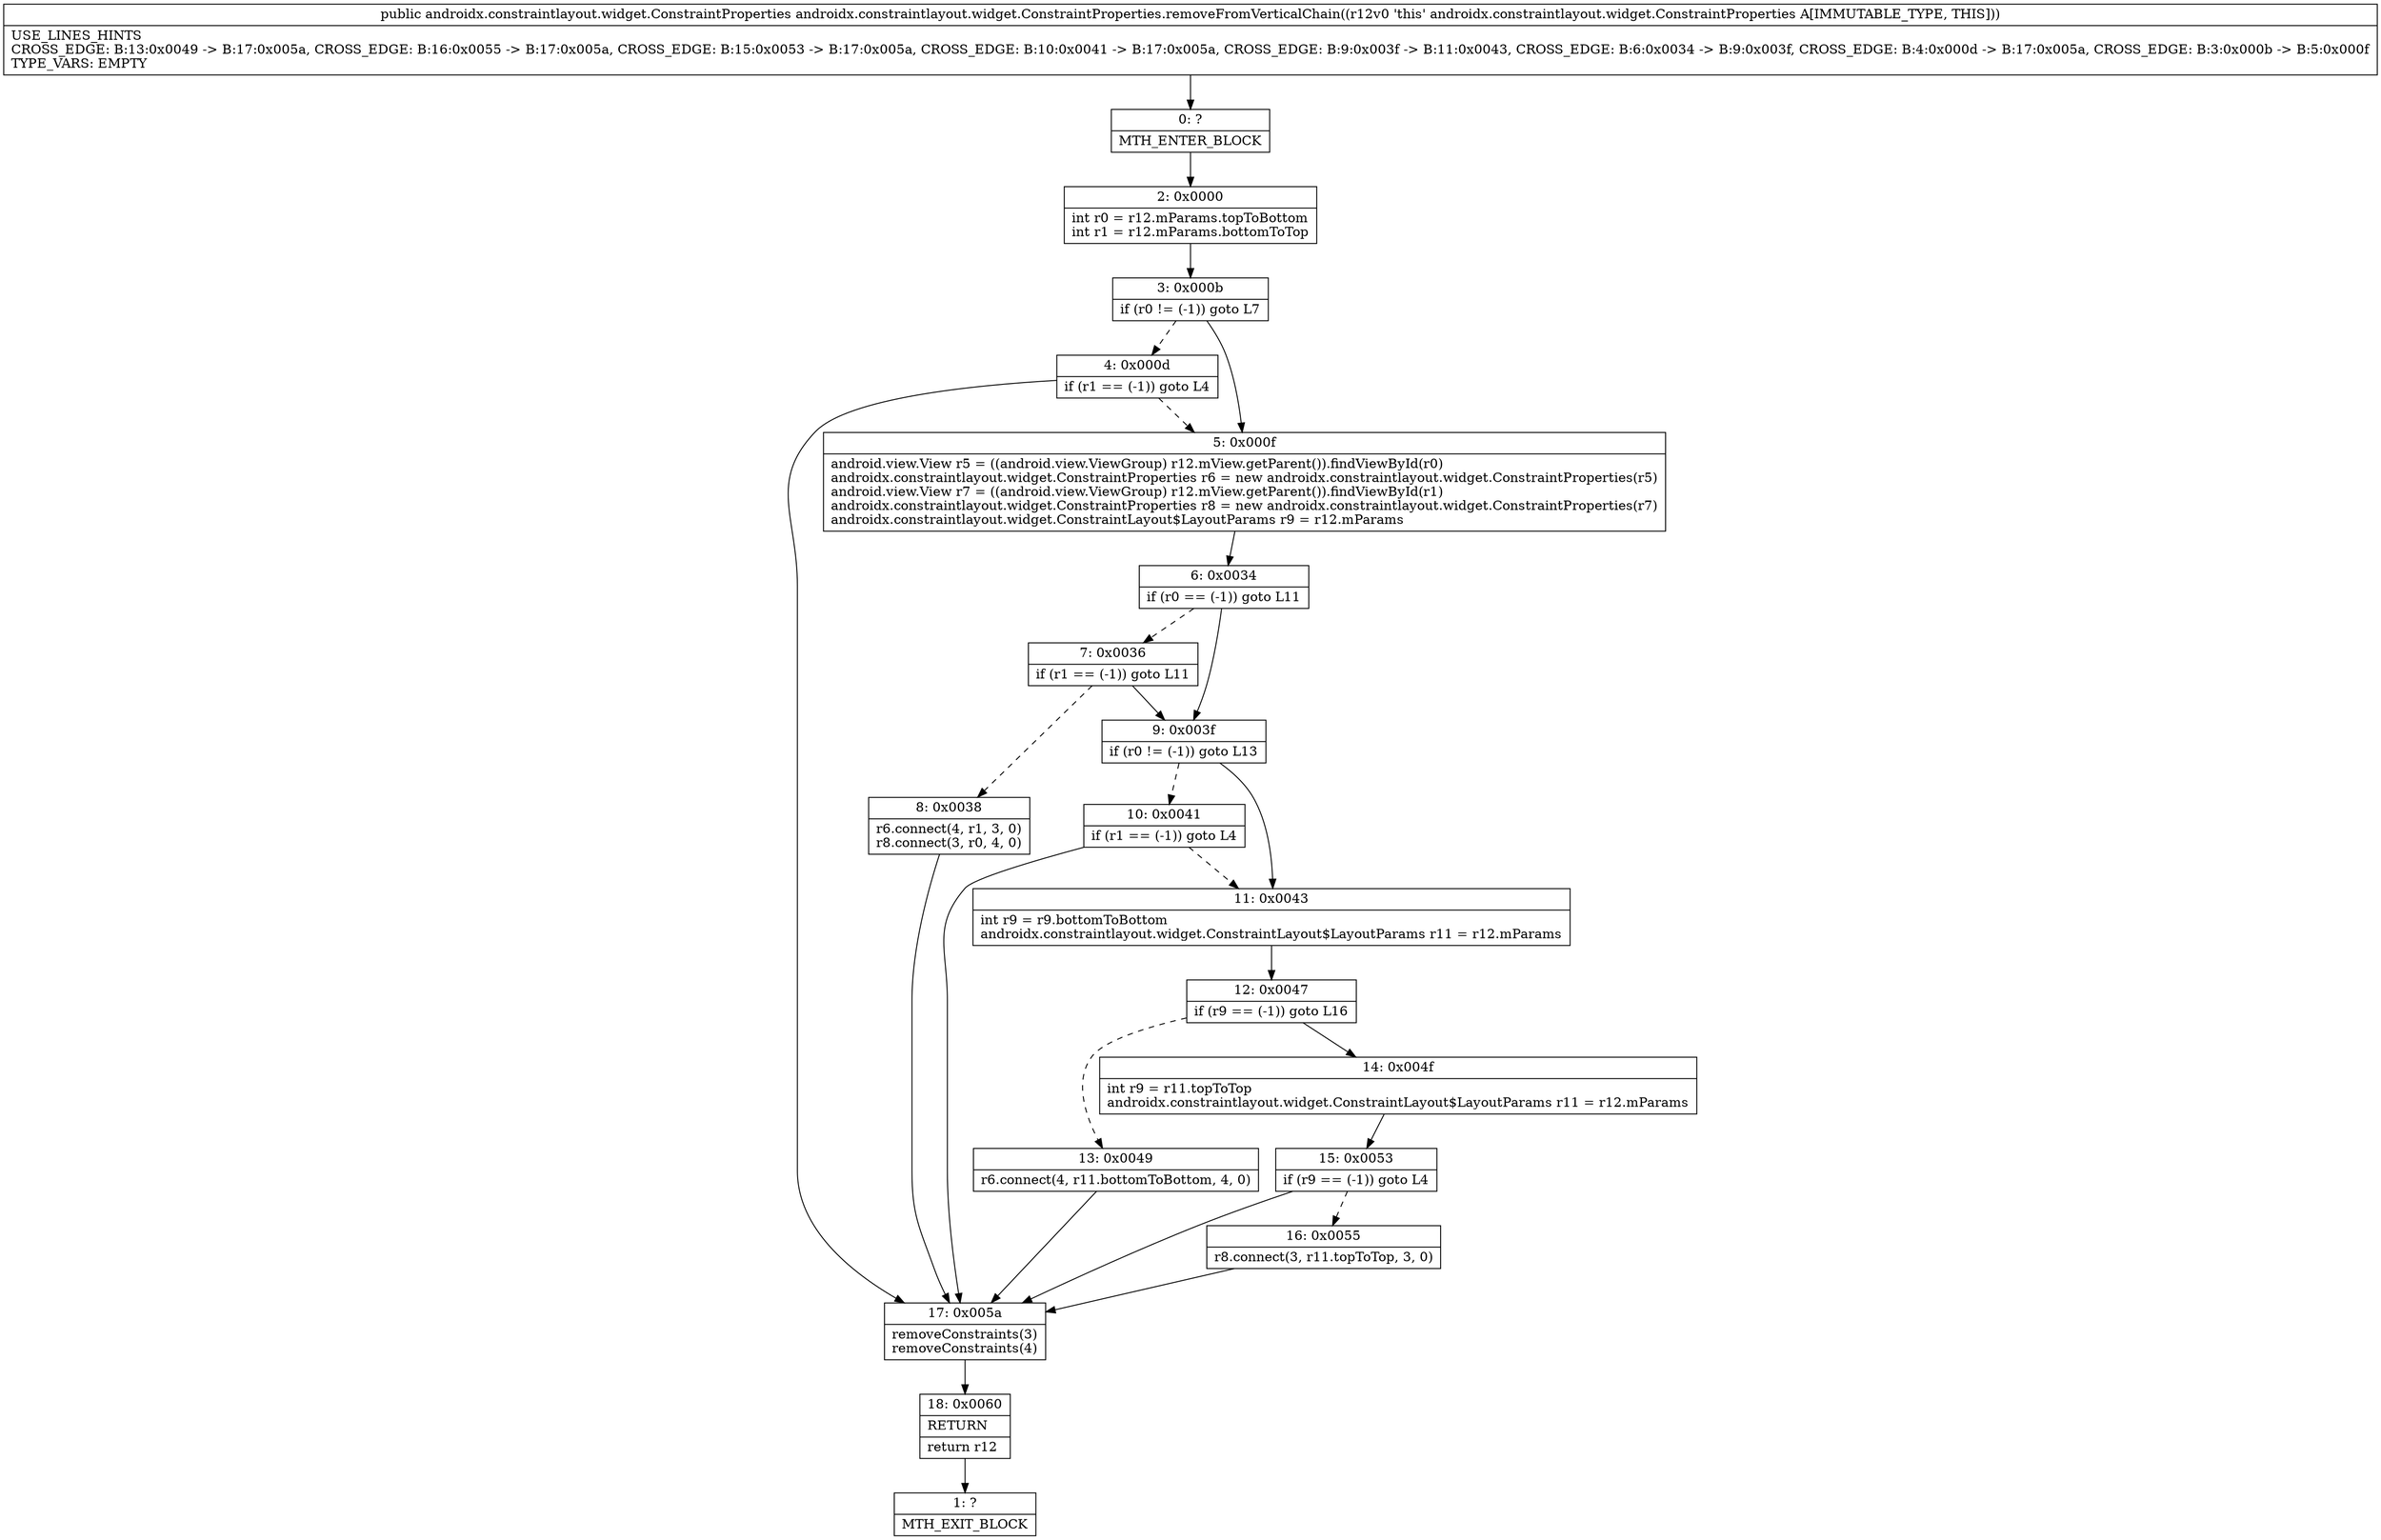 digraph "CFG forandroidx.constraintlayout.widget.ConstraintProperties.removeFromVerticalChain()Landroidx\/constraintlayout\/widget\/ConstraintProperties;" {
Node_0 [shape=record,label="{0\:\ ?|MTH_ENTER_BLOCK\l}"];
Node_2 [shape=record,label="{2\:\ 0x0000|int r0 = r12.mParams.topToBottom\lint r1 = r12.mParams.bottomToTop\l}"];
Node_3 [shape=record,label="{3\:\ 0x000b|if (r0 != (\-1)) goto L7\l}"];
Node_4 [shape=record,label="{4\:\ 0x000d|if (r1 == (\-1)) goto L4\l}"];
Node_17 [shape=record,label="{17\:\ 0x005a|removeConstraints(3)\lremoveConstraints(4)\l}"];
Node_18 [shape=record,label="{18\:\ 0x0060|RETURN\l|return r12\l}"];
Node_1 [shape=record,label="{1\:\ ?|MTH_EXIT_BLOCK\l}"];
Node_5 [shape=record,label="{5\:\ 0x000f|android.view.View r5 = ((android.view.ViewGroup) r12.mView.getParent()).findViewById(r0)\landroidx.constraintlayout.widget.ConstraintProperties r6 = new androidx.constraintlayout.widget.ConstraintProperties(r5)\landroid.view.View r7 = ((android.view.ViewGroup) r12.mView.getParent()).findViewById(r1)\landroidx.constraintlayout.widget.ConstraintProperties r8 = new androidx.constraintlayout.widget.ConstraintProperties(r7)\landroidx.constraintlayout.widget.ConstraintLayout$LayoutParams r9 = r12.mParams\l}"];
Node_6 [shape=record,label="{6\:\ 0x0034|if (r0 == (\-1)) goto L11\l}"];
Node_7 [shape=record,label="{7\:\ 0x0036|if (r1 == (\-1)) goto L11\l}"];
Node_8 [shape=record,label="{8\:\ 0x0038|r6.connect(4, r1, 3, 0)\lr8.connect(3, r0, 4, 0)\l}"];
Node_9 [shape=record,label="{9\:\ 0x003f|if (r0 != (\-1)) goto L13\l}"];
Node_10 [shape=record,label="{10\:\ 0x0041|if (r1 == (\-1)) goto L4\l}"];
Node_11 [shape=record,label="{11\:\ 0x0043|int r9 = r9.bottomToBottom\landroidx.constraintlayout.widget.ConstraintLayout$LayoutParams r11 = r12.mParams\l}"];
Node_12 [shape=record,label="{12\:\ 0x0047|if (r9 == (\-1)) goto L16\l}"];
Node_13 [shape=record,label="{13\:\ 0x0049|r6.connect(4, r11.bottomToBottom, 4, 0)\l}"];
Node_14 [shape=record,label="{14\:\ 0x004f|int r9 = r11.topToTop\landroidx.constraintlayout.widget.ConstraintLayout$LayoutParams r11 = r12.mParams\l}"];
Node_15 [shape=record,label="{15\:\ 0x0053|if (r9 == (\-1)) goto L4\l}"];
Node_16 [shape=record,label="{16\:\ 0x0055|r8.connect(3, r11.topToTop, 3, 0)\l}"];
MethodNode[shape=record,label="{public androidx.constraintlayout.widget.ConstraintProperties androidx.constraintlayout.widget.ConstraintProperties.removeFromVerticalChain((r12v0 'this' androidx.constraintlayout.widget.ConstraintProperties A[IMMUTABLE_TYPE, THIS]))  | USE_LINES_HINTS\lCROSS_EDGE: B:13:0x0049 \-\> B:17:0x005a, CROSS_EDGE: B:16:0x0055 \-\> B:17:0x005a, CROSS_EDGE: B:15:0x0053 \-\> B:17:0x005a, CROSS_EDGE: B:10:0x0041 \-\> B:17:0x005a, CROSS_EDGE: B:9:0x003f \-\> B:11:0x0043, CROSS_EDGE: B:6:0x0034 \-\> B:9:0x003f, CROSS_EDGE: B:4:0x000d \-\> B:17:0x005a, CROSS_EDGE: B:3:0x000b \-\> B:5:0x000f\lTYPE_VARS: EMPTY\l}"];
MethodNode -> Node_0;Node_0 -> Node_2;
Node_2 -> Node_3;
Node_3 -> Node_4[style=dashed];
Node_3 -> Node_5;
Node_4 -> Node_5[style=dashed];
Node_4 -> Node_17;
Node_17 -> Node_18;
Node_18 -> Node_1;
Node_5 -> Node_6;
Node_6 -> Node_7[style=dashed];
Node_6 -> Node_9;
Node_7 -> Node_8[style=dashed];
Node_7 -> Node_9;
Node_8 -> Node_17;
Node_9 -> Node_10[style=dashed];
Node_9 -> Node_11;
Node_10 -> Node_11[style=dashed];
Node_10 -> Node_17;
Node_11 -> Node_12;
Node_12 -> Node_13[style=dashed];
Node_12 -> Node_14;
Node_13 -> Node_17;
Node_14 -> Node_15;
Node_15 -> Node_16[style=dashed];
Node_15 -> Node_17;
Node_16 -> Node_17;
}

